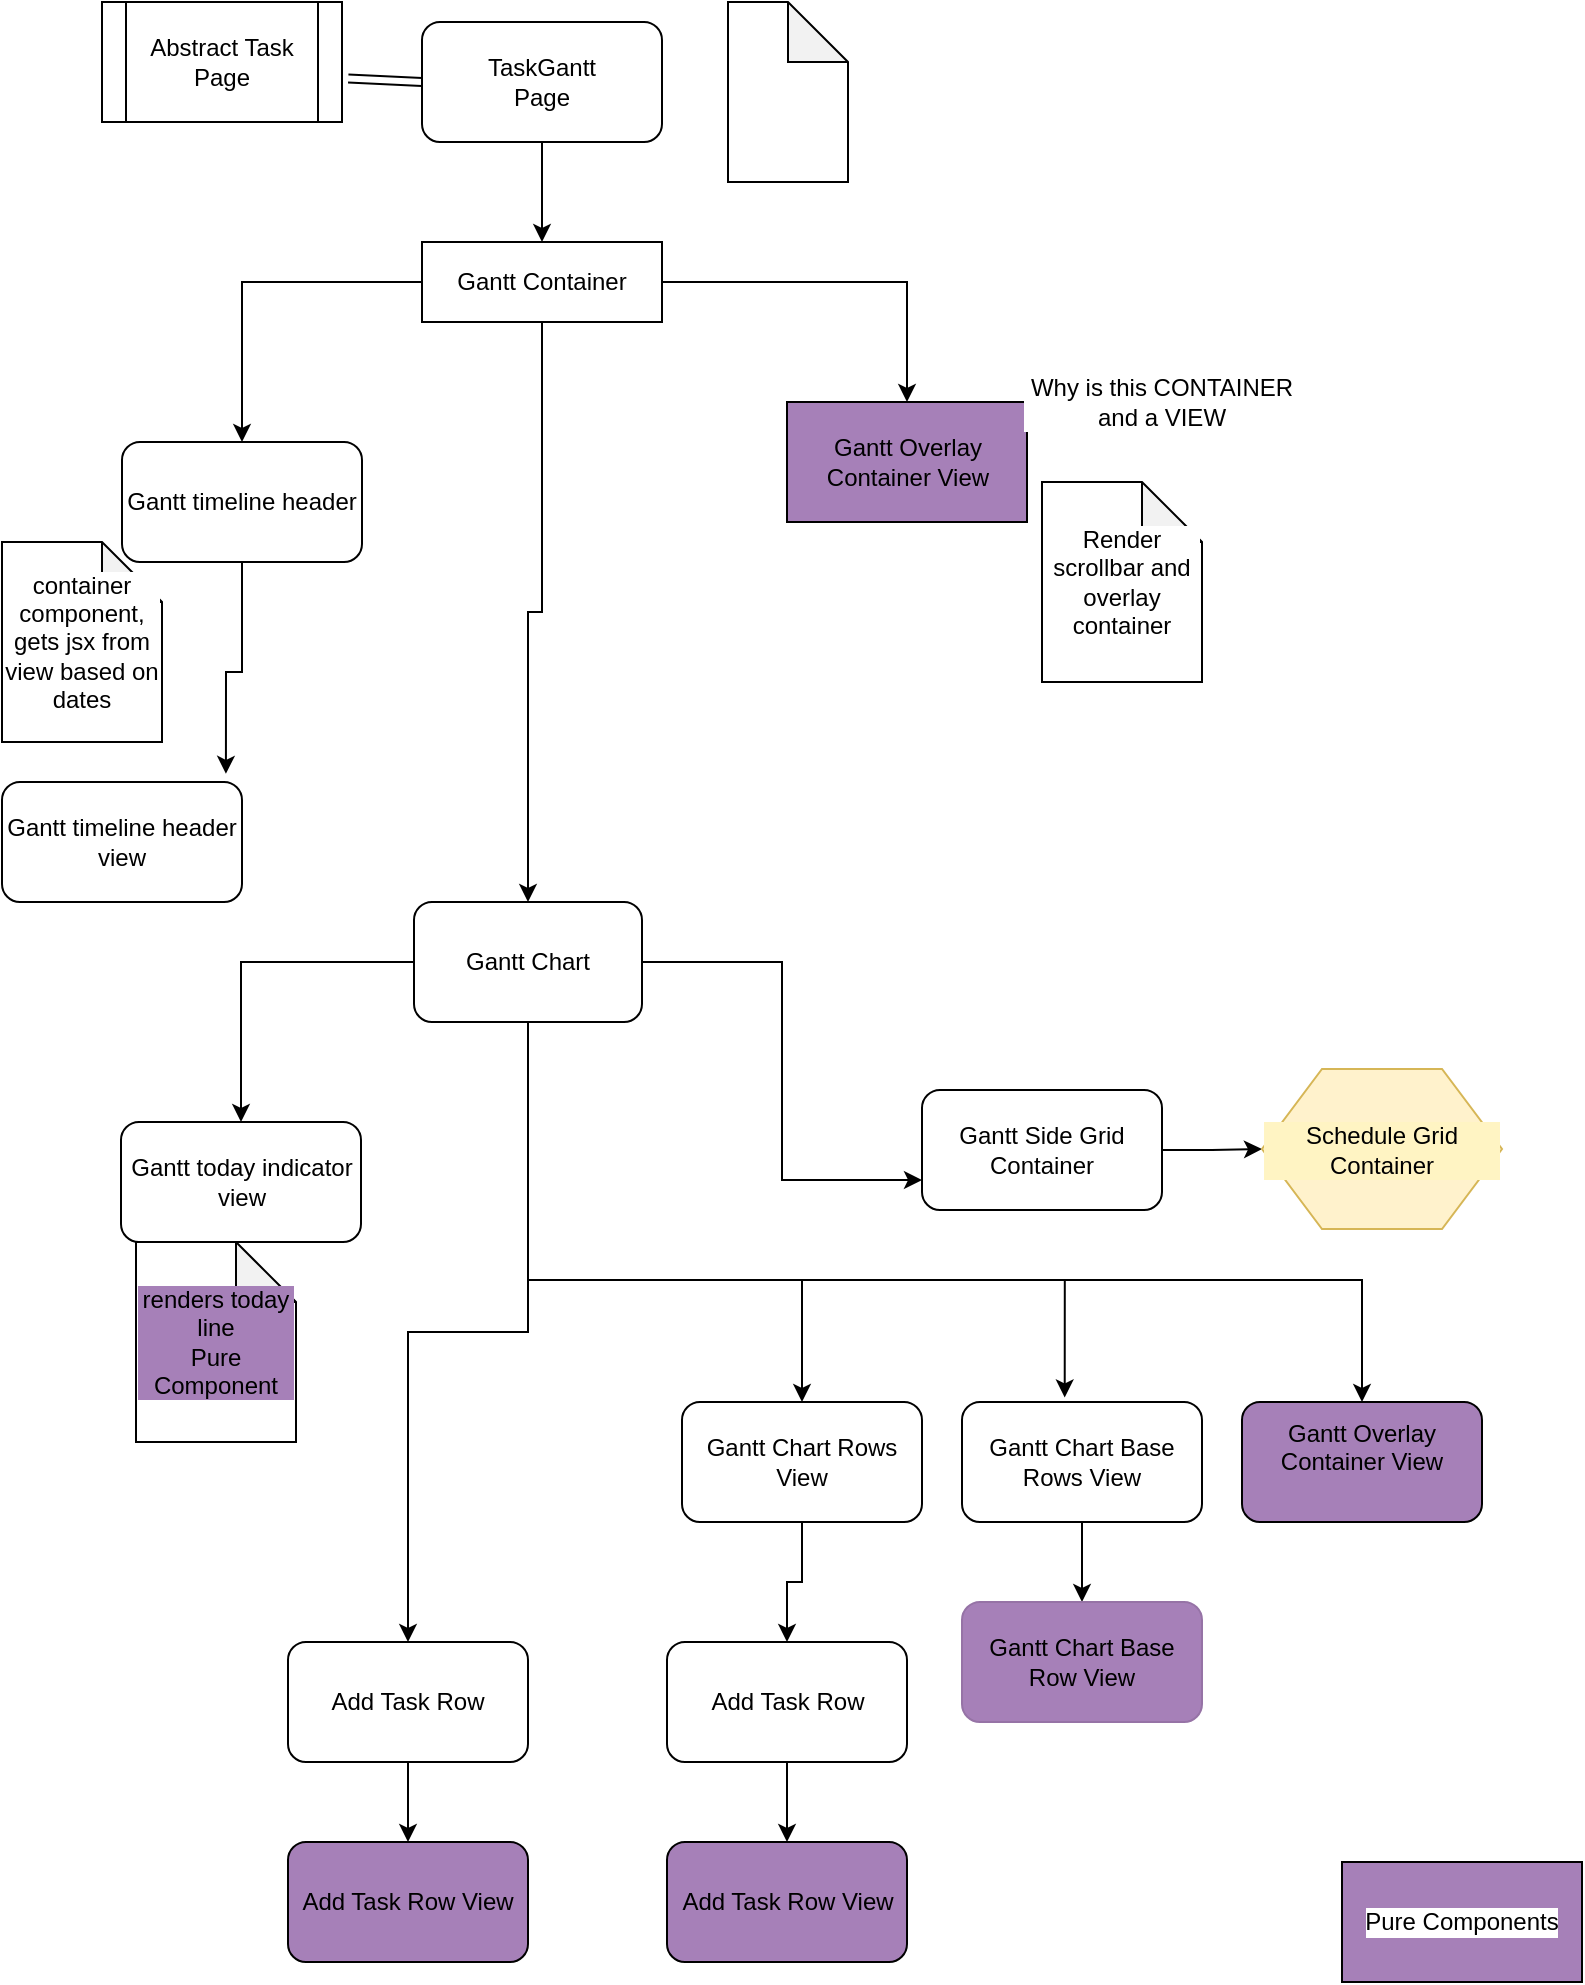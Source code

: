 <mxfile version="10.6.3" type="github"><diagram id="tdm-XbwtTqjIQX8TsGBK" name="Page-1"><mxGraphModel dx="1373" dy="956" grid="1" gridSize="10" guides="1" tooltips="1" connect="1" arrows="1" fold="1" page="1" pageScale="1" pageWidth="827" pageHeight="1169" math="0" shadow="0"><root><mxCell id="0"/><mxCell id="1" parent="0"/><mxCell id="-D5nFUntJdy_l0atceMw-28" value="renders today line&lt;br&gt;Pure Component&lt;br&gt;" style="shape=note;whiteSpace=wrap;html=1;backgroundOutline=1;darkOpacity=0.05;labelBackgroundColor=#A680B8;" vertex="1" parent="1"><mxGeometry x="87" y="630" width="80" height="100" as="geometry"/></mxCell><mxCell id="-D5nFUntJdy_l0atceMw-16" value="" style="edgeStyle=orthogonalEdgeStyle;rounded=0;orthogonalLoop=1;jettySize=auto;html=1;" edge="1" parent="1" source="-D5nFUntJdy_l0atceMw-3" target="-D5nFUntJdy_l0atceMw-14"><mxGeometry relative="1" as="geometry"/></mxCell><mxCell id="-D5nFUntJdy_l0atceMw-3" value="TaskGantt &lt;br&gt;Page" style="rounded=1;whiteSpace=wrap;html=1;" vertex="1" parent="1"><mxGeometry x="230" y="20" width="120" height="60" as="geometry"/></mxCell><mxCell id="-D5nFUntJdy_l0atceMw-4" value="Gantt timeline header view&lt;br&gt;" style="rounded=1;whiteSpace=wrap;html=1;" vertex="1" parent="1"><mxGeometry x="20" y="400" width="120" height="60" as="geometry"/></mxCell><mxCell id="-D5nFUntJdy_l0atceMw-5" value="Abstract Task Page" style="shape=process;whiteSpace=wrap;html=1;backgroundOutline=1;" vertex="1" parent="1"><mxGeometry x="70" y="10" width="120" height="60" as="geometry"/></mxCell><mxCell id="-D5nFUntJdy_l0atceMw-7" value="" style="shape=link;html=1;exitX=1.026;exitY=0.638;exitDx=0;exitDy=0;exitPerimeter=0;entryX=0;entryY=0.5;entryDx=0;entryDy=0;" edge="1" parent="1" source="-D5nFUntJdy_l0atceMw-5" target="-D5nFUntJdy_l0atceMw-3"><mxGeometry width="50" height="50" relative="1" as="geometry"><mxPoint x="190" y="560" as="sourcePoint"/><mxPoint x="250" y="48" as="targetPoint"/></mxGeometry></mxCell><mxCell id="-D5nFUntJdy_l0atceMw-8" value="container component, gets jsx from view based on dates" style="shape=note;whiteSpace=wrap;html=1;backgroundOutline=1;darkOpacity=0.05;labelBackgroundColor=#FFFFFF;" vertex="1" parent="1"><mxGeometry x="20" y="280" width="80" height="100" as="geometry"/></mxCell><mxCell id="-D5nFUntJdy_l0atceMw-18" style="edgeStyle=orthogonalEdgeStyle;rounded=0;orthogonalLoop=1;jettySize=auto;html=1;entryX=0.933;entryY=-0.068;entryDx=0;entryDy=0;entryPerimeter=0;" edge="1" parent="1" source="-D5nFUntJdy_l0atceMw-2" target="-D5nFUntJdy_l0atceMw-4"><mxGeometry relative="1" as="geometry"/></mxCell><mxCell id="-D5nFUntJdy_l0atceMw-2" value="Gantt timeline header&lt;br&gt;" style="rounded=1;whiteSpace=wrap;html=1;labelBackgroundColor=#FFFFFF;" vertex="1" parent="1"><mxGeometry x="80" y="230" width="120" height="60" as="geometry"/></mxCell><mxCell id="-D5nFUntJdy_l0atceMw-10" value="Render scrollbar and overlay container" style="shape=note;whiteSpace=wrap;html=1;backgroundOutline=1;darkOpacity=0.05;labelBackgroundColor=#FFFFFF;" vertex="1" parent="1"><mxGeometry x="540" y="250" width="80" height="100" as="geometry"/></mxCell><mxCell id="-D5nFUntJdy_l0atceMw-11" value="" style="shape=note;whiteSpace=wrap;html=1;backgroundOutline=1;darkOpacity=0.05;labelBackgroundColor=#FFFFFF;" vertex="1" parent="1"><mxGeometry x="383" y="10" width="60" height="90" as="geometry"/></mxCell><mxCell id="-D5nFUntJdy_l0atceMw-17" style="edgeStyle=orthogonalEdgeStyle;rounded=0;orthogonalLoop=1;jettySize=auto;html=1;entryX=0.5;entryY=0;entryDx=0;entryDy=0;" edge="1" parent="1" source="-D5nFUntJdy_l0atceMw-14" target="-D5nFUntJdy_l0atceMw-2"><mxGeometry relative="1" as="geometry"/></mxCell><mxCell id="-D5nFUntJdy_l0atceMw-24" style="edgeStyle=orthogonalEdgeStyle;rounded=0;orthogonalLoop=1;jettySize=auto;html=1;" edge="1" parent="1" source="-D5nFUntJdy_l0atceMw-14" target="-D5nFUntJdy_l0atceMw-20"><mxGeometry relative="1" as="geometry"/></mxCell><mxCell id="-D5nFUntJdy_l0atceMw-37" style="edgeStyle=orthogonalEdgeStyle;rounded=0;orthogonalLoop=1;jettySize=auto;html=1;entryX=0.5;entryY=0;entryDx=0;entryDy=0;" edge="1" parent="1" source="-D5nFUntJdy_l0atceMw-14" target="-D5nFUntJdy_l0atceMw-19"><mxGeometry relative="1" as="geometry"><mxPoint x="290" y="450" as="targetPoint"/></mxGeometry></mxCell><mxCell id="-D5nFUntJdy_l0atceMw-14" value="Gantt Container&lt;br&gt;" style="rounded=0;whiteSpace=wrap;html=1;labelBackgroundColor=#FFFFFF;" vertex="1" parent="1"><mxGeometry x="230" y="130" width="120" height="40" as="geometry"/></mxCell><mxCell id="-D5nFUntJdy_l0atceMw-38" style="edgeStyle=orthogonalEdgeStyle;rounded=0;orthogonalLoop=1;jettySize=auto;html=1;entryX=0.5;entryY=0;entryDx=0;entryDy=0;" edge="1" parent="1" source="-D5nFUntJdy_l0atceMw-19" target="-D5nFUntJdy_l0atceMw-26"><mxGeometry relative="1" as="geometry"/></mxCell><mxCell id="-D5nFUntJdy_l0atceMw-39" style="edgeStyle=orthogonalEdgeStyle;rounded=0;orthogonalLoop=1;jettySize=auto;html=1;entryX=0;entryY=0.75;entryDx=0;entryDy=0;" edge="1" parent="1" source="-D5nFUntJdy_l0atceMw-19" target="-D5nFUntJdy_l0atceMw-32"><mxGeometry relative="1" as="geometry"><mxPoint x="370" y="580" as="targetPoint"/></mxGeometry></mxCell><mxCell id="-D5nFUntJdy_l0atceMw-43" style="edgeStyle=orthogonalEdgeStyle;rounded=0;orthogonalLoop=1;jettySize=auto;html=1;entryX=0.5;entryY=0;entryDx=0;entryDy=0;" edge="1" parent="1" source="-D5nFUntJdy_l0atceMw-19" target="-D5nFUntJdy_l0atceMw-42"><mxGeometry relative="1" as="geometry"/></mxCell><mxCell id="-D5nFUntJdy_l0atceMw-49" style="edgeStyle=orthogonalEdgeStyle;rounded=0;orthogonalLoop=1;jettySize=auto;html=1;" edge="1" parent="1" source="-D5nFUntJdy_l0atceMw-19" target="-D5nFUntJdy_l0atceMw-48"><mxGeometry relative="1" as="geometry"><Array as="points"><mxPoint x="283" y="649"/><mxPoint x="700" y="649"/></Array></mxGeometry></mxCell><mxCell id="-D5nFUntJdy_l0atceMw-50" style="edgeStyle=orthogonalEdgeStyle;rounded=0;orthogonalLoop=1;jettySize=auto;html=1;" edge="1" parent="1" source="-D5nFUntJdy_l0atceMw-19" target="-D5nFUntJdy_l0atceMw-46"><mxGeometry relative="1" as="geometry"><Array as="points"><mxPoint x="283" y="649"/><mxPoint x="420" y="649"/></Array></mxGeometry></mxCell><mxCell id="-D5nFUntJdy_l0atceMw-51" style="edgeStyle=orthogonalEdgeStyle;rounded=0;orthogonalLoop=1;jettySize=auto;html=1;entryX=0.428;entryY=-0.038;entryDx=0;entryDy=0;entryPerimeter=0;" edge="1" parent="1" source="-D5nFUntJdy_l0atceMw-19" target="-D5nFUntJdy_l0atceMw-47"><mxGeometry relative="1" as="geometry"><Array as="points"><mxPoint x="283" y="649"/><mxPoint x="551" y="649"/></Array></mxGeometry></mxCell><mxCell id="-D5nFUntJdy_l0atceMw-19" value="Gantt Chart&lt;br&gt;" style="rounded=1;whiteSpace=wrap;html=1;labelBackgroundColor=#FFFFFF;" vertex="1" parent="1"><mxGeometry x="226" y="460" width="114" height="60" as="geometry"/></mxCell><mxCell id="-D5nFUntJdy_l0atceMw-20" value="Gantt Overlay Container View" style="rounded=0;whiteSpace=wrap;html=1;labelBackgroundColor=#A680B8;fillColor=#A680B8;" vertex="1" parent="1"><mxGeometry x="412.5" y="210" width="120" height="60" as="geometry"/></mxCell><mxCell id="-D5nFUntJdy_l0atceMw-21" value="Why is this CONTAINER and a VIEW" style="text;html=1;strokeColor=none;fillColor=none;align=center;verticalAlign=middle;whiteSpace=wrap;rounded=0;labelBackgroundColor=#FFFFFF;" vertex="1" parent="1"><mxGeometry x="530" y="200" width="140" height="20" as="geometry"/></mxCell><mxCell id="-D5nFUntJdy_l0atceMw-26" value="Gantt today indicator view" style="rounded=1;whiteSpace=wrap;html=1;labelBackgroundColor=#FFFFFF;" vertex="1" parent="1"><mxGeometry x="79.5" y="570" width="120" height="60" as="geometry"/></mxCell><mxCell id="-D5nFUntJdy_l0atceMw-29" value="Pure Components" style="rounded=0;whiteSpace=wrap;html=1;labelBackgroundColor=#FFFFFF;fillColor=#A680B8;" vertex="1" parent="1"><mxGeometry x="690" y="940" width="120" height="60" as="geometry"/></mxCell><mxCell id="-D5nFUntJdy_l0atceMw-40" style="edgeStyle=orthogonalEdgeStyle;rounded=0;orthogonalLoop=1;jettySize=auto;html=1;entryX=0;entryY=0.5;entryDx=0;entryDy=0;" edge="1" parent="1" source="-D5nFUntJdy_l0atceMw-32" target="-D5nFUntJdy_l0atceMw-35"><mxGeometry relative="1" as="geometry"/></mxCell><mxCell id="-D5nFUntJdy_l0atceMw-32" value="&lt;span&gt;Gantt Side Grid Container&lt;/span&gt;" style="rounded=1;whiteSpace=wrap;html=1;labelBackgroundColor=#FFFFFF;" vertex="1" parent="1"><mxGeometry x="480" y="554" width="120" height="60" as="geometry"/></mxCell><mxCell id="-D5nFUntJdy_l0atceMw-35" value="Schedule Grid Container" style="shape=hexagon;perimeter=hexagonPerimeter2;whiteSpace=wrap;html=1;labelBackgroundColor=#FFF4C3;fillColor=#fff2cc;strokeColor=#d6b656;" vertex="1" parent="1"><mxGeometry x="650" y="543.5" width="120" height="80" as="geometry"/></mxCell><mxCell id="-D5nFUntJdy_l0atceMw-45" style="edgeStyle=orthogonalEdgeStyle;rounded=0;orthogonalLoop=1;jettySize=auto;html=1;entryX=0.5;entryY=0;entryDx=0;entryDy=0;" edge="1" parent="1" source="-D5nFUntJdy_l0atceMw-42" target="-D5nFUntJdy_l0atceMw-44"><mxGeometry relative="1" as="geometry"/></mxCell><mxCell id="-D5nFUntJdy_l0atceMw-42" value="Add Task Row" style="rounded=1;whiteSpace=wrap;html=1;labelBackgroundColor=#FFFFFF;" vertex="1" parent="1"><mxGeometry x="163" y="830" width="120" height="60" as="geometry"/></mxCell><mxCell id="-D5nFUntJdy_l0atceMw-44" value="Add Task Row View" style="rounded=1;whiteSpace=wrap;html=1;labelBackgroundColor=#A680B8;fillColor=#A680B8;" vertex="1" parent="1"><mxGeometry x="163" y="930" width="120" height="60" as="geometry"/></mxCell><mxCell id="-D5nFUntJdy_l0atceMw-56" style="edgeStyle=orthogonalEdgeStyle;rounded=0;orthogonalLoop=1;jettySize=auto;html=1;entryX=0.5;entryY=0;entryDx=0;entryDy=0;" edge="1" parent="1" source="-D5nFUntJdy_l0atceMw-46" target="-D5nFUntJdy_l0atceMw-54"><mxGeometry relative="1" as="geometry"/></mxCell><mxCell id="-D5nFUntJdy_l0atceMw-46" value="Gantt Chart Rows View" style="rounded=1;whiteSpace=wrap;html=1;labelBackgroundColor=#FFFFFF;" vertex="1" parent="1"><mxGeometry x="360" y="710" width="120" height="60" as="geometry"/></mxCell><mxCell id="-D5nFUntJdy_l0atceMw-53" style="edgeStyle=orthogonalEdgeStyle;rounded=0;orthogonalLoop=1;jettySize=auto;html=1;entryX=0.5;entryY=0;entryDx=0;entryDy=0;" edge="1" parent="1" source="-D5nFUntJdy_l0atceMw-47" target="-D5nFUntJdy_l0atceMw-52"><mxGeometry relative="1" as="geometry"/></mxCell><mxCell id="-D5nFUntJdy_l0atceMw-47" value="Gantt Chart Base Rows View" style="rounded=1;whiteSpace=wrap;html=1;labelBackgroundColor=#FFFFFF;" vertex="1" parent="1"><mxGeometry x="500" y="710" width="120" height="60" as="geometry"/></mxCell><mxCell id="-D5nFUntJdy_l0atceMw-48" value="Gantt Overlay Container View&lt;br&gt;&lt;br&gt;" style="rounded=1;whiteSpace=wrap;html=1;labelBackgroundColor=#A680B8;fillColor=#A680B8;" vertex="1" parent="1"><mxGeometry x="640" y="710" width="120" height="60" as="geometry"/></mxCell><mxCell id="-D5nFUntJdy_l0atceMw-52" value="Gantt Chart Base Row View" style="rounded=1;whiteSpace=wrap;html=1;labelBackgroundColor=#A680B8;fillColor=#A680B8;strokeColor=#9673a6;" vertex="1" parent="1"><mxGeometry x="500" y="810" width="120" height="60" as="geometry"/></mxCell><mxCell id="-D5nFUntJdy_l0atceMw-57" style="edgeStyle=orthogonalEdgeStyle;rounded=0;orthogonalLoop=1;jettySize=auto;html=1;entryX=0.5;entryY=0;entryDx=0;entryDy=0;" edge="1" parent="1" source="-D5nFUntJdy_l0atceMw-54" target="-D5nFUntJdy_l0atceMw-55"><mxGeometry relative="1" as="geometry"/></mxCell><mxCell id="-D5nFUntJdy_l0atceMw-54" value="Add Task Row" style="rounded=1;whiteSpace=wrap;html=1;labelBackgroundColor=#FFFFFF;" vertex="1" parent="1"><mxGeometry x="352.5" y="830" width="120" height="60" as="geometry"/></mxCell><mxCell id="-D5nFUntJdy_l0atceMw-55" value="Add Task Row View" style="rounded=1;whiteSpace=wrap;html=1;labelBackgroundColor=#A680B8;fillColor=#A680B8;" vertex="1" parent="1"><mxGeometry x="352.5" y="930" width="120" height="60" as="geometry"/></mxCell></root></mxGraphModel></diagram></mxfile>
